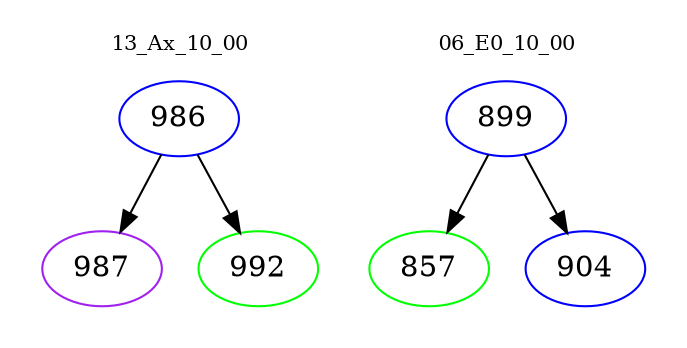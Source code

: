 digraph{
subgraph cluster_0 {
color = white
label = "13_Ax_10_00";
fontsize=10;
T0_986 [label="986", color="blue"]
T0_986 -> T0_987 [color="black"]
T0_987 [label="987", color="purple"]
T0_986 -> T0_992 [color="black"]
T0_992 [label="992", color="green"]
}
subgraph cluster_1 {
color = white
label = "06_E0_10_00";
fontsize=10;
T1_899 [label="899", color="blue"]
T1_899 -> T1_857 [color="black"]
T1_857 [label="857", color="green"]
T1_899 -> T1_904 [color="black"]
T1_904 [label="904", color="blue"]
}
}
